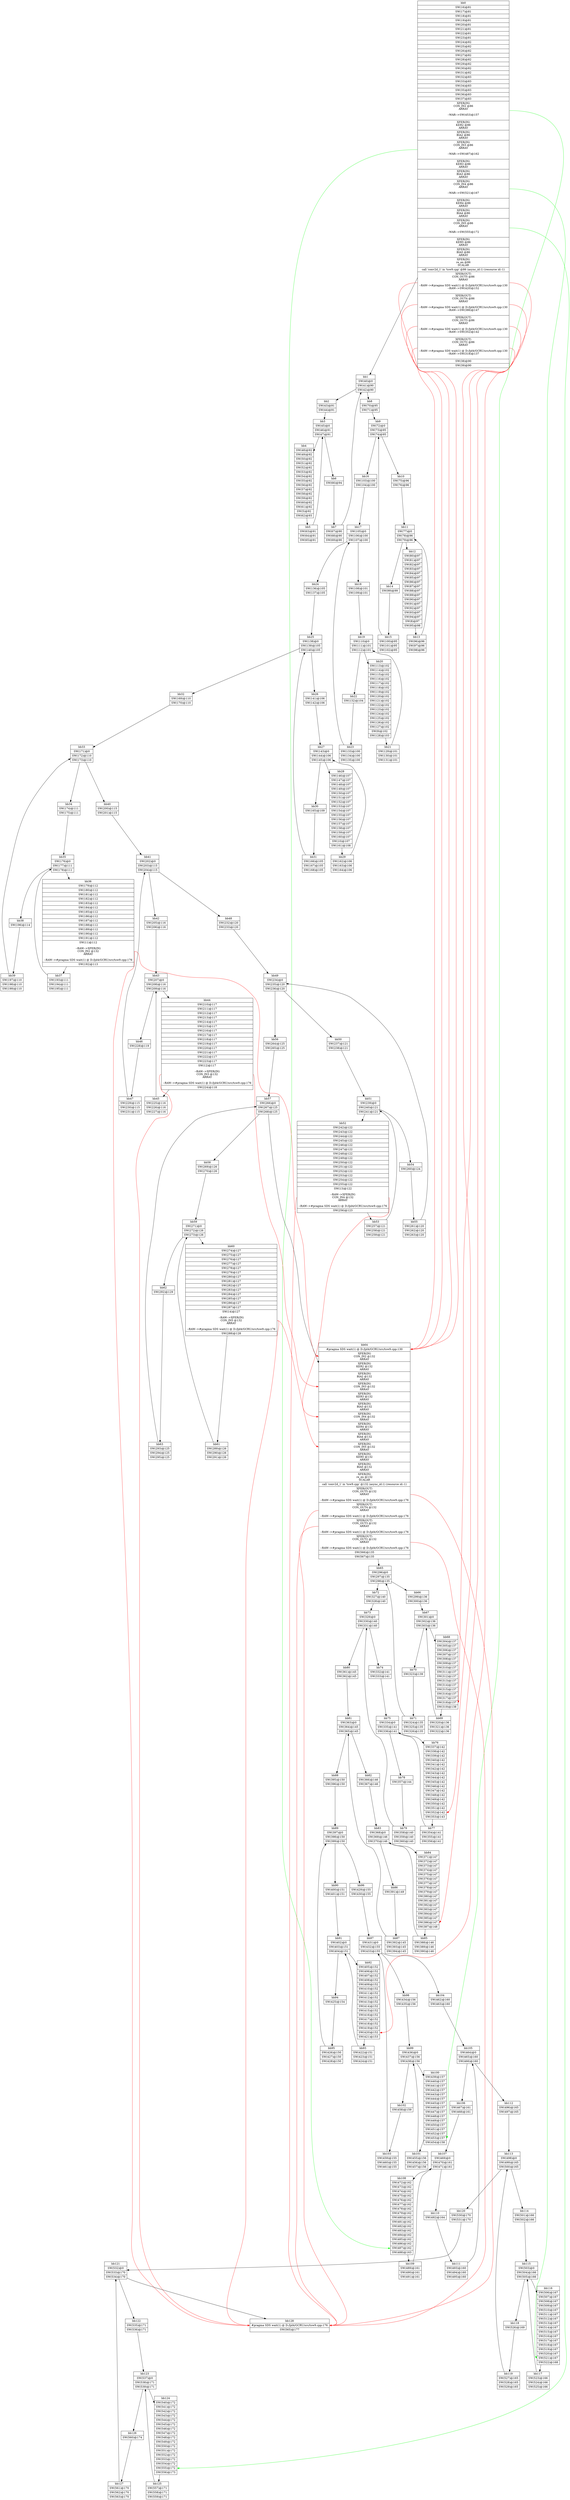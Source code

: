 digraph CDFG {
node [shape=record];
bb0 [shape=record, label = "{bb0|<x00000000017B36B0>SW(16)@81\n|<x00000000017B3750>SW(17)@81\n|<x00000000017B37F0>SW(18)@81\n|<x00000000017B3890>SW(19)@81\n|<x00000000017B3930>SW(20)@81\n|<x00000000017B39D0>SW(21)@81\n|<x00000000017B3A70>SW(22)@81\n|<x00000000017B3B10>SW(23)@81\n|<x00000000017B3BB0>SW(24)@82\n|<x00000000017B3C50>SW(25)@82\n|<x00000000017B3CF0>SW(26)@82\n|<x00000000017B3D90>SW(27)@82\n|<x00000000017B3E30>SW(28)@82\n|<x00000000017B3ED0>SW(29)@82\n|<x00000000017B3F70>SW(30)@82\n|<x00000000017B4010>SW(31)@82\n|<x00000000017B40B0>SW(32)@83\n|<x00000000017B4150>SW(33)@83\n|<x00000000017B41F0>SW(34)@83\n|<x00000000017B4290>SW(35)@83\n|<x00000000017B4330>SW(36)@83\n|<x00000000017B43D0>SW(37)@83\n|<x0000000002F7D7A0>XFER(IN)\nCON_IN2 @86\nARRAY\n\n--WAR--\>SW(453)@157\n\n|<x0000000002F7D840>XFER(IN)\nKER2 @86\nARRAY\n|<x0000000002F7D980>XFER(IN)\nBIA2 @86\nARRAY\n|<x0000000002F7DA20>XFER(IN)\nCON_IN3 @86\nARRAY\n\n--WAR--\>SW(487)@162\n\n|<x0000000002F7DAC0>XFER(IN)\nKER3 @86\nARRAY\n|<x0000000002F7DC00>XFER(IN)\nBIA3 @86\nARRAY\n|<x0000000002F7DCA0>XFER(IN)\nCON_IN4 @86\nARRAY\n\n--WAR--\>SW(521)@167\n\n|<x0000000002F7DD40>XFER(IN)\nKER4 @86\nARRAY\n|<x0000000002F7DE80>XFER(IN)\nBIA4 @86\nARRAY\n|<x0000000002F7DF20>XFER(IN)\nCON_IN5 @86\nARRAY\n\n--WAR--\>SW(555)@172\n\n|<x0000000002EE3F70>XFER(IN)\nKER5 @86\nARRAY\n|<x0000000002EE40B0>XFER(IN)\nBIA5 @86\nARRAY\n|<x0000000002EE4150>XFER(IN)\nre_en @86\nSCALAR\n|<x000000000173EE10>call 'conv2d_1' in 'tsw9.cpp' @86 (async_id:1) (resource id:-1)\n|<x0000000002EE4010>XFER(OUT)\nCON_OUT5 @86\nARRAY\n\n--RAW--\>#pragma SDS wait(1) @ D:/ljd4/GCRU/src/tsw9.cpp:130\n--RAW--\>SW(420)@152\n\n|<x0000000002F7DDE0>XFER(OUT)\nCON_OUT4 @86\nARRAY\n\n--RAW--\>#pragma SDS wait(1) @ D:/ljd4/GCRU/src/tsw9.cpp:130\n--RAW--\>SW(386)@147\n\n|<x0000000002F7DB60>XFER(OUT)\nCON_OUT3 @86\nARRAY\n\n--RAW--\>#pragma SDS wait(1) @ D:/ljd4/GCRU/src/tsw9.cpp:130\n--RAW--\>SW(352)@142\n\n|<x0000000002F7D8E0>XFER(OUT)\nCON_OUT2 @86\nARRAY\n\n--RAW--\>#pragma SDS wait(1) @ D:/ljd4/GCRU/src/tsw9.cpp:130\n--RAW--\>SW(318)@137\n\n|<x00000000017B4470>SW(38)@90\n|<x00000000017B4510>SW(39)@90\n}"];
bb1 [shape=record, label = "{bb1|<x00000000017B45B0>SW(40)@0\n|<x00000000017B4650>SW(41)@90\n|<x00000000017B46F0>SW(42)@90\n}"];
bb2 [shape=record, label = "{bb2|<x00000000017B4790>SW(43)@91\n|<x00000000017B4830>SW(44)@91\n}"];
bb3 [shape=record, label = "{bb3|<x00000000017B48D0>SW(45)@0\n|<x00000000017B4970>SW(46)@91\n|<x00000000017B4A10>SW(47)@91\n}"];
bb4 [shape=record, label = "{bb4|<x00000000017B4AB0>SW(48)@92\n|<x00000000017B4B50>SW(49)@92\n|<x00000000017B4BF0>SW(50)@92\n|<x00000000017B4C90>SW(51)@92\n|<x00000000017B4D30>SW(52)@92\n|<x00000000017B4DD0>SW(53)@92\n|<x00000000017B4E70>SW(54)@92\n|<x00000000017B4F10>SW(55)@92\n|<x00000000017B4FB0>SW(56)@92\n|<x00000000017B5050>SW(57)@92\n|<x00000000017B50F0>SW(58)@92\n|<x00000000017B5190>SW(59)@92\n|<x00000000017B5230>SW(60)@92\n|<x00000000017B52D0>SW(61)@92\n|<x00000000017B2F30>SW(5)@92\n|<x00000000017B5690>SW(62)@93\n}"];
bb5 [shape=record, label = "{bb5|<x00000000017B5410>SW(63)@91\n|<x00000000017B54B0>SW(64)@91\n|<x00000000017B5550>SW(65)@91\n}"];
bb6 [shape=record, label = "{bb6|<x00000000017B2FD0>SW(66)@94\n}"];
bb7 [shape=record, label = "{bb7|<x00000000017B5730>SW(67)@90\n|<x00000000017B57D0>SW(68)@90\n|<x00000000017B5870>SW(69)@90\n}"];
bb8 [shape=record, label = "{bb8|<x00000000017B5910>SW(70)@95\n|<x00000000017B59B0>SW(71)@95\n}"];
bb9 [shape=record, label = "{bb9|<x00000000017B5A50>SW(72)@0\n|<x00000000017B5AF0>SW(73)@95\n|<x00000000017B5B90>SW(74)@95\n}"];
bb10 [shape=record, label = "{bb10|<x00000000017B5C30>SW(75)@96\n|<x00000000017B5CD0>SW(76)@96\n}"];
bb11 [shape=record, label = "{bb11|<x00000000017B5D70>SW(77)@0\n|<x00000000017B55F0>SW(78)@96\n|<x00000000017B5370>SW(79)@96\n}"];
bb12 [shape=record, label = "{bb12|<x0000000002D66040>SW(80)@97\n|<x0000000002D660E0>SW(81)@97\n|<x0000000002D66180>SW(82)@97\n|<x0000000002D66220>SW(83)@97\n|<x0000000002D662C0>SW(84)@97\n|<x0000000002D66360>SW(85)@97\n|<x0000000002D66400>SW(86)@97\n|<x0000000002D664A0>SW(87)@97\n|<x0000000002D66540>SW(88)@97\n|<x0000000002D665E0>SW(89)@97\n|<x0000000002D66680>SW(90)@97\n|<x0000000002D66720>SW(91)@97\n|<x0000000002D667C0>SW(92)@97\n|<x0000000002D66860>SW(93)@97\n|<x0000000002D66900>SW(94)@97\n|<x00000000017B31B0>SW(8)@97\n|<x0000000002D669A0>SW(95)@98\n}"];
bb13 [shape=record, label = "{bb13|<x0000000002D66A40>SW(96)@96\n|<x0000000002D66AE0>SW(97)@96\n|<x0000000002D66B80>SW(98)@96\n}"];
bb14 [shape=record, label = "{bb14|<x0000000002D66C20>SW(99)@99\n}"];
bb15 [shape=record, label = "{bb15|<x0000000002D66CC0>SW(100)@95\n|<x0000000002D66D60>SW(101)@95\n|<x0000000002D66E00>SW(102)@95\n}"];
bb16 [shape=record, label = "{bb16|<x0000000002D66EA0>SW(103)@100\n|<x0000000002D66F40>SW(104)@100\n}"];
bb17 [shape=record, label = "{bb17|<x0000000002D66FE0>SW(105)@0\n|<x0000000002D67080>SW(106)@100\n|<x0000000002D67120>SW(107)@100\n}"];
bb18 [shape=record, label = "{bb18|<x0000000002D671C0>SW(108)@101\n|<x0000000002D67260>SW(109)@101\n}"];
bb19 [shape=record, label = "{bb19|<x0000000002D67300>SW(110)@0\n|<x0000000002D673A0>SW(111)@101\n|<x0000000002D67440>SW(112)@101\n}"];
bb20 [shape=record, label = "{bb20|<x0000000002D674E0>SW(113)@102\n|<x0000000002D67580>SW(114)@102\n|<x0000000002D67620>SW(115)@102\n|<x0000000002D676C0>SW(116)@102\n|<x0000000002D67760>SW(117)@102\n|<x0000000002D67800>SW(118)@102\n|<x0000000002D678A0>SW(119)@102\n|<x0000000002D67940>SW(120)@102\n|<x0000000002D679E0>SW(121)@102\n|<x0000000002D67A80>SW(122)@102\n|<x0000000002D67B20>SW(123)@102\n|<x0000000002D67BC0>SW(124)@102\n|<x0000000002D67C60>SW(125)@102\n|<x0000000002D67D00>SW(126)@102\n|<x0000000002D67DA0>SW(127)@102\n|<x00000000017B3250>SW(9)@102\n|<x0000000002D67E40>SW(128)@103\n}"];
bb21 [shape=record, label = "{bb21|<x0000000002D67EE0>SW(129)@101\n|<x0000000002D67F80>SW(130)@101\n|<x0000000002D68020>SW(131)@101\n}"];
bb22 [shape=record, label = "{bb22|<x0000000002D680C0>SW(132)@104\n}"];
bb23 [shape=record, label = "{bb23|<x0000000002D68160>SW(133)@100\n|<x0000000002D68200>SW(134)@100\n|<x0000000002D682A0>SW(135)@100\n}"];
bb24 [shape=record, label = "{bb24|<x0000000002D68340>SW(136)@105\n|<x0000000002D683E0>SW(137)@105\n}"];
bb25 [shape=record, label = "{bb25|<x0000000002D68480>SW(138)@0\n|<x0000000002D68520>SW(139)@105\n|<x0000000002D685C0>SW(140)@105\n}"];
bb26 [shape=record, label = "{bb26|<x0000000002D68660>SW(141)@106\n|<x0000000002D68700>SW(142)@106\n}"];
bb27 [shape=record, label = "{bb27|<x0000000002D687A0>SW(143)@0\n|<x0000000002D68840>SW(144)@106\n|<x0000000002D688E0>SW(145)@106\n}"];
bb28 [shape=record, label = "{bb28|<x0000000002D68980>SW(146)@107\n|<x0000000002D68A20>SW(147)@107\n|<x0000000002D68AC0>SW(148)@107\n|<x0000000002D68B60>SW(149)@107\n|<x0000000002D68C00>SW(150)@107\n|<x0000000002D68CA0>SW(151)@107\n|<x0000000002D68D40>SW(152)@107\n|<x0000000002D68DE0>SW(153)@107\n|<x0000000002D68E80>SW(154)@107\n|<x0000000002D68F20>SW(155)@107\n|<x0000000002D68FC0>SW(156)@107\n|<x0000000002D69060>SW(157)@107\n|<x0000000002D69100>SW(158)@107\n|<x0000000002D691A0>SW(159)@107\n|<x0000000002D69240>SW(160)@107\n|<x00000000017B32F0>SW(10)@107\n|<x0000000002D692E0>SW(161)@108\n}"];
bb29 [shape=record, label = "{bb29|<x0000000002D69380>SW(162)@106\n|<x0000000002D69420>SW(163)@106\n|<x0000000002D694C0>SW(164)@106\n}"];
bb30 [shape=record, label = "{bb30|<x0000000002D69560>SW(165)@109\n}"];
bb31 [shape=record, label = "{bb31|<x0000000002D69600>SW(166)@105\n|<x0000000002D696A0>SW(167)@105\n|<x0000000002D69740>SW(168)@105\n}"];
bb32 [shape=record, label = "{bb32|<x0000000002D697E0>SW(169)@110\n|<x0000000002D69880>SW(170)@110\n}"];
bb33 [shape=record, label = "{bb33|<x0000000002D69920>SW(171)@0\n|<x0000000002D699C0>SW(172)@110\n|<x0000000002D69A60>SW(173)@110\n}"];
bb34 [shape=record, label = "{bb34|<x0000000002D69B00>SW(174)@111\n|<x0000000002D69BA0>SW(175)@111\n}"];
bb35 [shape=record, label = "{bb35|<x0000000002D69C40>SW(176)@0\n|<x0000000002D69CE0>SW(177)@111\n|<x0000000002D69D80>SW(178)@111\n}"];
bb36 [shape=record, label = "{bb36|<x0000000002D69E20>SW(179)@112\n|<x0000000002D69EC0>SW(180)@112\n|<x0000000002D69F60>SW(181)@112\n|<x0000000002CA3040>SW(182)@112\n|<x0000000002CA30E0>SW(183)@112\n|<x0000000002CA3180>SW(184)@112\n|<x0000000002CA3220>SW(185)@112\n|<x0000000002CA32C0>SW(186)@112\n|<x0000000002CA3360>SW(187)@112\n|<x0000000002CA3400>SW(188)@112\n|<x0000000002CA34A0>SW(189)@112\n|<x0000000002CA3540>SW(190)@112\n|<x0000000002CA35E0>SW(191)@112\n|<x00000000017B3390>SW(11)@112\n\n--RAW--\>XFER(IN)\nCON_IN2 @132\nARRAY\n\n--RAW--\>#pragma SDS wait(1) @ D:/ljd4/GCRU/src/tsw9.cpp:176\n|<x0000000002CA3680>SW(192)@113\n}"];
bb37 [shape=record, label = "{bb37|<x0000000002CA3720>SW(193)@111\n|<x0000000002CA37C0>SW(194)@111\n|<x0000000002CA3860>SW(195)@111\n}"];
bb38 [shape=record, label = "{bb38|<x0000000002CA3900>SW(196)@114\n}"];
bb39 [shape=record, label = "{bb39|<x0000000002CA39A0>SW(197)@110\n|<x0000000002CA3A40>SW(198)@110\n|<x0000000002CA3AE0>SW(199)@110\n}"];
bb40 [shape=record, label = "{bb40|<x0000000002CA3B80>SW(200)@115\n|<x0000000002CA3C20>SW(201)@115\n}"];
bb41 [shape=record, label = "{bb41|<x0000000002CA3CC0>SW(202)@0\n|<x0000000002CA3D60>SW(203)@115\n|<x0000000002CA3E00>SW(204)@115\n}"];
bb42 [shape=record, label = "{bb42|<x0000000002CA3EA0>SW(205)@116\n|<x0000000002CA3F40>SW(206)@116\n}"];
bb43 [shape=record, label = "{bb43|<x0000000002CA3FE0>SW(207)@0\n|<x0000000002CA4080>SW(208)@116\n|<x0000000002CA4120>SW(209)@116\n}"];
bb44 [shape=record, label = "{bb44|<x0000000002CA41C0>SW(210)@117\n|<x0000000002CA4260>SW(211)@117\n|<x0000000002CA4300>SW(212)@117\n|<x0000000002CA43A0>SW(213)@117\n|<x0000000002CA4440>SW(214)@117\n|<x0000000002CA44E0>SW(215)@117\n|<x0000000002CA4580>SW(216)@117\n|<x0000000002CA4620>SW(217)@117\n|<x0000000002CA46C0>SW(218)@117\n|<x0000000002CA4760>SW(219)@117\n|<x0000000002CA4800>SW(220)@117\n|<x0000000002CA48A0>SW(221)@117\n|<x0000000002CA4940>SW(222)@117\n|<x0000000002CA49E0>SW(223)@117\n|<x00000000017B3430>SW(12)@117\n\n--RAW--\>XFER(IN)\nCON_IN3 @132\nARRAY\n\n--RAW--\>#pragma SDS wait(1) @ D:/ljd4/GCRU/src/tsw9.cpp:176\n|<x0000000002CA4A80>SW(224)@118\n}"];
bb45 [shape=record, label = "{bb45|<x0000000002CA4B20>SW(225)@116\n|<x0000000002CA4BC0>SW(226)@116\n|<x0000000002CA4C60>SW(227)@116\n}"];
bb46 [shape=record, label = "{bb46|<x0000000002CA4D00>SW(228)@119\n}"];
bb47 [shape=record, label = "{bb47|<x0000000002CA4DA0>SW(229)@115\n|<x0000000002CA4E40>SW(230)@115\n|<x0000000002CA4EE0>SW(231)@115\n}"];
bb48 [shape=record, label = "{bb48|<x0000000002CA4F80>SW(232)@120\n|<x0000000002CA5020>SW(233)@120\n}"];
bb49 [shape=record, label = "{bb49|<x0000000002CA50C0>SW(234)@0\n|<x0000000002CA5160>SW(235)@120\n|<x0000000002CA5200>SW(236)@120\n}"];
bb50 [shape=record, label = "{bb50|<x0000000002CA52A0>SW(237)@121\n|<x0000000002CA5340>SW(238)@121\n}"];
bb51 [shape=record, label = "{bb51|<x0000000002CA53E0>SW(239)@0\n|<x0000000002CA5480>SW(240)@121\n|<x0000000002CA5520>SW(241)@121\n}"];
bb52 [shape=record, label = "{bb52|<x0000000002CA55C0>SW(242)@122\n|<x0000000002CA5660>SW(243)@122\n|<x0000000002CA5700>SW(244)@122\n|<x0000000002CA57A0>SW(245)@122\n|<x0000000002CA5840>SW(246)@122\n|<x0000000002CA58E0>SW(247)@122\n|<x0000000002CA5980>SW(248)@122\n|<x0000000002CA5A20>SW(249)@122\n|<x0000000002CA5AC0>SW(250)@122\n|<x0000000002CA5B60>SW(251)@122\n|<x0000000002CA5C00>SW(252)@122\n|<x0000000002CA5CA0>SW(253)@122\n|<x0000000002CA5D40>SW(254)@122\n|<x0000000002CA5DE0>SW(255)@122\n|<x00000000017B34D0>SW(13)@122\n\n--RAW--\>XFER(IN)\nCON_IN4 @132\nARRAY\n\n--RAW--\>#pragma SDS wait(1) @ D:/ljd4/GCRU/src/tsw9.cpp:176\n|<x0000000002CA5E80>SW(256)@123\n}"];
bb53 [shape=record, label = "{bb53|<x0000000002CA5F20>SW(257)@121\n|<x0000000002CA5FC0>SW(258)@121\n|<x0000000002CA6060>SW(259)@121\n}"];
bb54 [shape=record, label = "{bb54|<x0000000002CA6100>SW(260)@124\n}"];
bb55 [shape=record, label = "{bb55|<x0000000002CA61A0>SW(261)@120\n|<x0000000002CA6240>SW(262)@120\n|<x0000000002CA62E0>SW(263)@120\n}"];
bb56 [shape=record, label = "{bb56|<x0000000002CA6380>SW(264)@125\n|<x0000000002CA6420>SW(265)@125\n}"];
bb57 [shape=record, label = "{bb57|<x0000000002CA64C0>SW(266)@0\n|<x0000000002CA6560>SW(267)@125\n|<x0000000002CA6600>SW(268)@125\n}"];
bb58 [shape=record, label = "{bb58|<x0000000002CA66A0>SW(269)@126\n|<x0000000002CA6740>SW(270)@126\n}"];
bb59 [shape=record, label = "{bb59|<x0000000002CA67E0>SW(271)@0\n|<x0000000002CA6880>SW(272)@126\n|<x0000000002CA6920>SW(273)@126\n}"];
bb60 [shape=record, label = "{bb60|<x0000000002CA69C0>SW(274)@127\n|<x0000000002CA6A60>SW(275)@127\n|<x0000000002CA6B00>SW(276)@127\n|<x0000000002CA6BA0>SW(277)@127\n|<x0000000002CA6C40>SW(278)@127\n|<x0000000002CA6CE0>SW(279)@127\n|<x0000000002CA6D80>SW(280)@127\n|<x0000000002CA6E20>SW(281)@127\n|<x0000000002CA6EC0>SW(282)@127\n|<x0000000002CA6F60>SW(283)@127\n|<x0000000002CA7040>SW(284)@127\n|<x0000000002CA70E0>SW(285)@127\n|<x0000000002CA7180>SW(286)@127\n|<x0000000002CA7220>SW(287)@127\n|<x00000000017B3570>SW(14)@127\n\n--RAW--\>XFER(IN)\nCON_IN5 @132\nARRAY\n\n--RAW--\>#pragma SDS wait(1) @ D:/ljd4/GCRU/src/tsw9.cpp:176\n|<x0000000002CA72C0>SW(288)@128\n}"];
bb61 [shape=record, label = "{bb61|<x0000000002CA7360>SW(289)@126\n|<x0000000002CA7400>SW(290)@126\n|<x0000000002CA74A0>SW(291)@126\n}"];
bb62 [shape=record, label = "{bb62|<x0000000002CA7540>SW(292)@129\n}"];
bb63 [shape=record, label = "{bb63|<x0000000002CA75E0>SW(293)@125\n|<x0000000002CA7680>SW(294)@125\n|<x0000000002CA7720>SW(295)@125\n}"];
bb64 [shape=record, label = "{bb64|<x00000000017B3610>#pragma SDS wait(1) @ D:/ljd4/GCRU/src/tsw9.cpp:130|<x0000000002EE41F0>XFER(IN)\nCON_IN2 @132\nARRAY\n|<x0000000002EE4290>XFER(IN)\nKER2 @132\nARRAY\n|<x0000000002EE43D0>XFER(IN)\nBIA2 @132\nARRAY\n|<x0000000002EE4470>XFER(IN)\nCON_IN3 @132\nARRAY\n|<x0000000002EE4510>XFER(IN)\nKER3 @132\nARRAY\n|<x0000000002EE4650>XFER(IN)\nBIA3 @132\nARRAY\n|<x0000000002EE46F0>XFER(IN)\nCON_IN4 @132\nARRAY\n|<x0000000002EE4790>XFER(IN)\nKER4 @132\nARRAY\n|<x0000000002EE48D0>XFER(IN)\nBIA4 @132\nARRAY\n|<x0000000002EE4970>XFER(IN)\nCON_IN5 @132\nARRAY\n|<x0000000002EE4A10>XFER(IN)\nKER5 @132\nARRAY\n|<x0000000002EE4B50>XFER(IN)\nBIA5 @132\nARRAY\n|<x0000000002EE4BF0>XFER(IN)\nre_en @132\nSCALAR\n|<x000000000173ED30>call 'conv2d_1' in 'tsw9.cpp' @132 (async_id:1) (resource id:-1)\n|<x0000000002EE4AB0>XFER(OUT)\nCON_OUT5 @132\nARRAY\n\n--RAW--\>#pragma SDS wait(1) @ D:/ljd4/GCRU/src/tsw9.cpp:176\n|<x0000000002EE4830>XFER(OUT)\nCON_OUT4 @132\nARRAY\n\n--RAW--\>#pragma SDS wait(1) @ D:/ljd4/GCRU/src/tsw9.cpp:176\n|<x0000000002EE45B0>XFER(OUT)\nCON_OUT3 @132\nARRAY\n\n--RAW--\>#pragma SDS wait(1) @ D:/ljd4/GCRU/src/tsw9.cpp:176\n|<x0000000002EE4330>XFER(OUT)\nCON_OUT2 @132\nARRAY\n\n--RAW--\>#pragma SDS wait(1) @ D:/ljd4/GCRU/src/tsw9.cpp:176\n|<x0000000002CB2100>SW(566)@135\n|<x0000000002CB21A0>SW(567)@135\n}"];
bb65 [shape=record, label = "{bb65|<x0000000002CA77C0>SW(296)@0\n|<x0000000002CA7860>SW(297)@135\n|<x0000000002CA7900>SW(298)@135\n}"];
bb66 [shape=record, label = "{bb66|<x0000000002CA79A0>SW(299)@136\n|<x0000000002CA7A40>SW(300)@136\n}"];
bb67 [shape=record, label = "{bb67|<x0000000002CA7AE0>SW(301)@0\n|<x0000000002CA7B80>SW(302)@136\n|<x0000000002CA7C20>SW(303)@136\n}"];
bb68 [shape=record, label = "{bb68|<x0000000002CA7CC0>SW(304)@137\n|<x0000000002CA7D60>SW(305)@137\n|<x0000000002CA7E00>SW(306)@137\n|<x0000000002CA7EA0>SW(307)@137\n|<x0000000002CA7F40>SW(308)@137\n|<x0000000002CA7FE0>SW(309)@137\n|<x0000000002CA8080>SW(310)@137\n|<x0000000002CA8120>SW(311)@137\n|<x0000000002CA81C0>SW(312)@137\n|<x0000000002CA8260>SW(313)@137\n|<x0000000002CA8300>SW(314)@137\n|<x0000000002CA83A0>SW(315)@137\n|<x0000000002CA8440>SW(316)@137\n|<x0000000002CA84E0>SW(317)@137\n|<x0000000002CA8580>SW(318)@137\n|<x0000000002CA8620>SW(319)@138\n}"];
bb69 [shape=record, label = "{bb69|<x0000000002CA86C0>SW(320)@136\n|<x0000000002CA8760>SW(321)@136\n|<x0000000002CA8800>SW(322)@136\n}"];
bb70 [shape=record, label = "{bb70|<x0000000002CA88A0>SW(323)@139\n}"];
bb71 [shape=record, label = "{bb71|<x0000000002CA8940>SW(324)@135\n|<x0000000002CA89E0>SW(325)@135\n|<x0000000002CA8A80>SW(326)@135\n}"];
bb72 [shape=record, label = "{bb72|<x0000000002CA8B20>SW(327)@140\n|<x0000000002CA8BC0>SW(328)@140\n}"];
bb73 [shape=record, label = "{bb73|<x0000000002CA8C60>SW(329)@0\n|<x0000000002CA8D00>SW(330)@140\n|<x0000000002CA8DA0>SW(331)@140\n}"];
bb74 [shape=record, label = "{bb74|<x0000000002CA8E40>SW(332)@141\n|<x0000000002CA8EE0>SW(333)@141\n}"];
bb75 [shape=record, label = "{bb75|<x0000000002CA8F80>SW(334)@0\n|<x0000000002CA9020>SW(335)@141\n|<x0000000002CA90C0>SW(336)@141\n}"];
bb76 [shape=record, label = "{bb76|<x0000000002CA9160>SW(337)@142\n|<x0000000002CA9200>SW(338)@142\n|<x0000000002CA92A0>SW(339)@142\n|<x0000000002CA9340>SW(340)@142\n|<x0000000002CA93E0>SW(341)@142\n|<x0000000002CA9480>SW(342)@142\n|<x0000000002CA9520>SW(343)@142\n|<x0000000002CA95C0>SW(344)@142\n|<x0000000002CA9660>SW(345)@142\n|<x0000000002CA9700>SW(346)@142\n|<x0000000002CA97A0>SW(347)@142\n|<x0000000002CA9840>SW(348)@142\n|<x0000000002CA98E0>SW(349)@142\n|<x0000000002CA9980>SW(350)@142\n|<x0000000002CA9A20>SW(351)@142\n|<x0000000002CA9AC0>SW(352)@142\n|<x0000000002CA9B60>SW(353)@143\n}"];
bb77 [shape=record, label = "{bb77|<x0000000002CA9C00>SW(354)@141\n|<x0000000002CA9CA0>SW(355)@141\n|<x0000000002CA9D40>SW(356)@141\n}"];
bb78 [shape=record, label = "{bb78|<x0000000002CA9DE0>SW(357)@144\n}"];
bb79 [shape=record, label = "{bb79|<x0000000002CA9E80>SW(358)@140\n|<x0000000002CA9F20>SW(359)@140\n|<x0000000002CA9FC0>SW(360)@140\n}"];
bb80 [shape=record, label = "{bb80|<x0000000002CAA060>SW(361)@145\n|<x0000000002CAA100>SW(362)@145\n}"];
bb81 [shape=record, label = "{bb81|<x0000000002CAA1A0>SW(363)@0\n|<x0000000002CAA240>SW(364)@145\n|<x0000000002CAA2E0>SW(365)@145\n}"];
bb82 [shape=record, label = "{bb82|<x0000000002CAA380>SW(366)@146\n|<x0000000002CAA420>SW(367)@146\n}"];
bb83 [shape=record, label = "{bb83|<x0000000002CAA4C0>SW(368)@0\n|<x0000000002CAA560>SW(369)@146\n|<x0000000002CAA600>SW(370)@146\n}"];
bb84 [shape=record, label = "{bb84|<x0000000002CAA6A0>SW(371)@147\n|<x0000000002CAA740>SW(372)@147\n|<x0000000002CAA7E0>SW(373)@147\n|<x0000000002CAA880>SW(374)@147\n|<x0000000002CAA920>SW(375)@147\n|<x0000000002CAA9C0>SW(376)@147\n|<x0000000002CAAA60>SW(377)@147\n|<x0000000002CAAB00>SW(378)@147\n|<x0000000002CAABA0>SW(379)@147\n|<x0000000002CAAC40>SW(380)@147\n|<x0000000002CAACE0>SW(381)@147\n|<x0000000002CAAD80>SW(382)@147\n|<x0000000002CAAE20>SW(383)@147\n|<x0000000002CAAEC0>SW(384)@147\n|<x0000000002CAAF60>SW(385)@147\n|<x0000000002CAB040>SW(386)@147\n|<x0000000002CAB0E0>SW(387)@148\n}"];
bb85 [shape=record, label = "{bb85|<x0000000002CAB180>SW(388)@146\n|<x0000000002CAB220>SW(389)@146\n|<x0000000002CAB2C0>SW(390)@146\n}"];
bb86 [shape=record, label = "{bb86|<x0000000002CAB360>SW(391)@149\n}"];
bb87 [shape=record, label = "{bb87|<x0000000002CAB400>SW(392)@145\n|<x0000000002CAB4A0>SW(393)@145\n|<x0000000002CAB540>SW(394)@145\n}"];
bb88 [shape=record, label = "{bb88|<x0000000002CAB5E0>SW(395)@150\n|<x0000000002CAB680>SW(396)@150\n}"];
bb89 [shape=record, label = "{bb89|<x0000000002CAB720>SW(397)@0\n|<x0000000002CAB7C0>SW(398)@150\n|<x0000000002CAB860>SW(399)@150\n}"];
bb90 [shape=record, label = "{bb90|<x0000000002CAB900>SW(400)@151\n|<x0000000002CAB9A0>SW(401)@151\n}"];
bb91 [shape=record, label = "{bb91|<x0000000002CABA40>SW(402)@0\n|<x0000000002CABAE0>SW(403)@151\n|<x0000000002CABB80>SW(404)@151\n}"];
bb92 [shape=record, label = "{bb92|<x0000000002CABC20>SW(405)@152\n|<x0000000002CABCC0>SW(406)@152\n|<x0000000002CABD60>SW(407)@152\n|<x0000000002CABE00>SW(408)@152\n|<x0000000002CABEA0>SW(409)@152\n|<x0000000002CABF40>SW(410)@152\n|<x0000000002CABFE0>SW(411)@152\n|<x0000000002CAC080>SW(412)@152\n|<x0000000002CAC120>SW(413)@152\n|<x0000000002CAC1C0>SW(414)@152\n|<x0000000002CAC260>SW(415)@152\n|<x0000000002CAC300>SW(416)@152\n|<x0000000002CAC3A0>SW(417)@152\n|<x0000000002CAC440>SW(418)@152\n|<x0000000002CAC4E0>SW(419)@152\n|<x0000000002CAC580>SW(420)@152\n|<x0000000002CAC620>SW(421)@153\n}"];
bb93 [shape=record, label = "{bb93|<x0000000002CAC6C0>SW(422)@151\n|<x0000000002CAC760>SW(423)@151\n|<x0000000002CAC800>SW(424)@151\n}"];
bb94 [shape=record, label = "{bb94|<x0000000002CAC8A0>SW(425)@154\n}"];
bb95 [shape=record, label = "{bb95|<x0000000002CAC940>SW(426)@150\n|<x0000000002CAC9E0>SW(427)@150\n|<x0000000002CACA80>SW(428)@150\n}"];
bb96 [shape=record, label = "{bb96|<x0000000002CACB20>SW(429)@155\n|<x0000000002CACBC0>SW(430)@155\n}"];
bb97 [shape=record, label = "{bb97|<x0000000002CACC60>SW(431)@0\n|<x0000000002CACD00>SW(432)@155\n|<x0000000002CACDA0>SW(433)@155\n}"];
bb98 [shape=record, label = "{bb98|<x0000000002CACE40>SW(434)@156\n|<x0000000002CACEE0>SW(435)@156\n}"];
bb99 [shape=record, label = "{bb99|<x0000000002CACF80>SW(436)@0\n|<x0000000002CAD020>SW(437)@156\n|<x0000000002CAD0C0>SW(438)@156\n}"];
bb100 [shape=record, label = "{bb100|<x0000000002CAD160>SW(439)@157\n|<x0000000002CAD200>SW(440)@157\n|<x0000000002CAD2A0>SW(441)@157\n|<x0000000002CAD340>SW(442)@157\n|<x0000000002CAD3E0>SW(443)@157\n|<x0000000002CAD480>SW(444)@157\n|<x0000000002CAD520>SW(445)@157\n|<x0000000002CAD5C0>SW(446)@157\n|<x0000000002CAD660>SW(447)@157\n|<x0000000002CAD700>SW(448)@157\n|<x0000000002CAD7A0>SW(449)@157\n|<x0000000002CAD840>SW(450)@157\n|<x0000000002CAD8E0>SW(451)@157\n|<x0000000002CAD980>SW(452)@157\n|<x0000000002CADA20>SW(453)@157\n|<x0000000002CADAC0>SW(454)@158\n}"];
bb101 [shape=record, label = "{bb101|<x0000000002CADB60>SW(455)@156\n|<x0000000002CADC00>SW(456)@156\n|<x0000000002CADCA0>SW(457)@156\n}"];
bb102 [shape=record, label = "{bb102|<x0000000002CADD40>SW(458)@159\n}"];
bb103 [shape=record, label = "{bb103|<x0000000002CADDE0>SW(459)@155\n|<x0000000002CADE80>SW(460)@155\n|<x0000000002CADF20>SW(461)@155\n}"];
bb104 [shape=record, label = "{bb104|<x0000000002CADFC0>SW(462)@160\n|<x0000000002CAE060>SW(463)@160\n}"];
bb105 [shape=record, label = "{bb105|<x0000000002CAE100>SW(464)@0\n|<x0000000002CAE1A0>SW(465)@160\n|<x0000000002CAE240>SW(466)@160\n}"];
bb106 [shape=record, label = "{bb106|<x0000000002CAE2E0>SW(467)@161\n|<x0000000002CAE380>SW(468)@161\n}"];
bb107 [shape=record, label = "{bb107|<x0000000002CAE420>SW(469)@0\n|<x0000000002CAE4C0>SW(470)@161\n|<x0000000002CAE560>SW(471)@161\n}"];
bb108 [shape=record, label = "{bb108|<x0000000002CAE600>SW(472)@162\n|<x0000000002CAE6A0>SW(473)@162\n|<x0000000002CAE740>SW(474)@162\n|<x0000000002CAE7E0>SW(475)@162\n|<x0000000002CAE880>SW(476)@162\n|<x0000000002CAE920>SW(477)@162\n|<x0000000002CAE9C0>SW(478)@162\n|<x0000000002CAEA60>SW(479)@162\n|<x0000000002CAEB00>SW(480)@162\n|<x0000000002CAEBA0>SW(481)@162\n|<x0000000002CAEC40>SW(482)@162\n|<x0000000002CAECE0>SW(483)@162\n|<x0000000002CAED80>SW(484)@162\n|<x0000000002CAEE20>SW(485)@162\n|<x0000000002CAEEC0>SW(486)@162\n|<x0000000002CAEF60>SW(487)@162\n|<x0000000002CAF040>SW(488)@163\n}"];
bb109 [shape=record, label = "{bb109|<x0000000002CAF0E0>SW(489)@161\n|<x0000000002CAF180>SW(490)@161\n|<x0000000002CAF220>SW(491)@161\n}"];
bb110 [shape=record, label = "{bb110|<x0000000002CAF2C0>SW(492)@164\n}"];
bb111 [shape=record, label = "{bb111|<x0000000002CAF360>SW(493)@160\n|<x0000000002CAF400>SW(494)@160\n|<x0000000002CAF4A0>SW(495)@160\n}"];
bb112 [shape=record, label = "{bb112|<x0000000002CAF540>SW(496)@165\n|<x0000000002CAF5E0>SW(497)@165\n}"];
bb113 [shape=record, label = "{bb113|<x0000000002CAF680>SW(498)@0\n|<x0000000002CAF720>SW(499)@165\n|<x0000000002CAF7C0>SW(500)@165\n}"];
bb114 [shape=record, label = "{bb114|<x0000000002CAF860>SW(501)@166\n|<x0000000002CAF900>SW(502)@166\n}"];
bb115 [shape=record, label = "{bb115|<x0000000002CAF9A0>SW(503)@0\n|<x0000000002CAFA40>SW(504)@166\n|<x0000000002CAFAE0>SW(505)@166\n}"];
bb116 [shape=record, label = "{bb116|<x0000000002CAFB80>SW(506)@167\n|<x0000000002CAFC20>SW(507)@167\n|<x0000000002CAFCC0>SW(508)@167\n|<x0000000002CAFD60>SW(509)@167\n|<x0000000002CAFE00>SW(510)@167\n|<x0000000002CAFEA0>SW(511)@167\n|<x0000000002CAFF40>SW(512)@167\n|<x0000000002CAFFE0>SW(513)@167\n|<x0000000002CB0080>SW(514)@167\n|<x0000000002CB0120>SW(515)@167\n|<x0000000002CB01C0>SW(516)@167\n|<x0000000002CB0260>SW(517)@167\n|<x0000000002CB0300>SW(518)@167\n|<x0000000002CB03A0>SW(519)@167\n|<x0000000002CB0440>SW(520)@167\n|<x0000000002CB04E0>SW(521)@167\n|<x0000000002CB0580>SW(522)@168\n}"];
bb117 [shape=record, label = "{bb117|<x0000000002CB0620>SW(523)@166\n|<x0000000002CB06C0>SW(524)@166\n|<x0000000002CB0760>SW(525)@166\n}"];
bb118 [shape=record, label = "{bb118|<x0000000002CB0800>SW(526)@169\n}"];
bb119 [shape=record, label = "{bb119|<x0000000002CB08A0>SW(527)@165\n|<x0000000002CB0940>SW(528)@165\n|<x0000000002CB09E0>SW(529)@165\n}"];
bb120 [shape=record, label = "{bb120|<x0000000002CB0A80>SW(530)@170\n|<x0000000002CB0B20>SW(531)@170\n}"];
bb121 [shape=record, label = "{bb121|<x0000000002CB0BC0>SW(532)@0\n|<x0000000002CB0C60>SW(533)@170\n|<x0000000002CB0D00>SW(534)@170\n}"];
bb122 [shape=record, label = "{bb122|<x0000000002CB0DA0>SW(535)@171\n|<x0000000002CB0E40>SW(536)@171\n}"];
bb123 [shape=record, label = "{bb123|<x0000000002CB0EE0>SW(537)@0\n|<x0000000002CB0F80>SW(538)@171\n|<x0000000002CB1020>SW(539)@171\n}"];
bb124 [shape=record, label = "{bb124|<x0000000002CB10C0>SW(540)@172\n|<x0000000002CB1160>SW(541)@172\n|<x0000000002CB1200>SW(542)@172\n|<x0000000002CB12A0>SW(543)@172\n|<x0000000002CB1340>SW(544)@172\n|<x0000000002CB13E0>SW(545)@172\n|<x0000000002CB1480>SW(546)@172\n|<x0000000002CB1520>SW(547)@172\n|<x0000000002CB15C0>SW(548)@172\n|<x0000000002CB1660>SW(549)@172\n|<x0000000002CB1700>SW(550)@172\n|<x0000000002CB17A0>SW(551)@172\n|<x0000000002CB1840>SW(552)@172\n|<x0000000002CB18E0>SW(553)@172\n|<x0000000002CB1980>SW(554)@172\n|<x0000000002CB1A20>SW(555)@172\n|<x0000000002CB1AC0>SW(556)@173\n}"];
bb125 [shape=record, label = "{bb125|<x0000000002CB1B60>SW(557)@171\n|<x0000000002CB1C00>SW(558)@171\n|<x0000000002CB1CA0>SW(559)@171\n}"];
bb126 [shape=record, label = "{bb126|<x0000000002CB1D40>SW(560)@174\n}"];
bb127 [shape=record, label = "{bb127|<x0000000002CB1DE0>SW(561)@170\n|<x0000000002CB1E80>SW(562)@170\n|<x0000000002CB1F20>SW(563)@170\n}"];
bb128 [shape=record, label = "{bb128|<x0000000002CB1FC0>#pragma SDS wait(1) @ D:/ljd4/GCRU/src/tsw9.cpp:176|<x0000000002CB2060>SW(565)@177\n}"];
bb0 -> bb1
bb1 -> bb2
bb1 -> bb8
bb2 -> bb3
bb3 -> bb4
bb3 -> bb6
bb4 -> bb5
bb5 -> bb3
bb6 -> bb7
bb7 -> bb1
bb8 -> bb9
bb9 -> bb10
bb9 -> bb16
bb10 -> bb11
bb11 -> bb12
bb11 -> bb14
bb12 -> bb13
bb13 -> bb11
bb14 -> bb15
bb15 -> bb9
bb16 -> bb17
bb17 -> bb18
bb17 -> bb24
bb18 -> bb19
bb19 -> bb20
bb19 -> bb22
bb20 -> bb21
bb21 -> bb19
bb22 -> bb23
bb23 -> bb17
bb24 -> bb25
bb25 -> bb26
bb25 -> bb32
bb26 -> bb27
bb27 -> bb28
bb27 -> bb30
bb28 -> bb29
bb29 -> bb27
bb30 -> bb31
bb31 -> bb25
bb32 -> bb33
bb33 -> bb34
bb33 -> bb40
bb34 -> bb35
bb35 -> bb36
bb35 -> bb38
bb36 -> bb37
bb37 -> bb35
bb38 -> bb39
bb39 -> bb33
bb40 -> bb41
bb41 -> bb42
bb41 -> bb48
bb42 -> bb43
bb43 -> bb44
bb43 -> bb46
bb44 -> bb45
bb45 -> bb43
bb46 -> bb47
bb47 -> bb41
bb48 -> bb49
bb49 -> bb50
bb49 -> bb56
bb50 -> bb51
bb51 -> bb52
bb51 -> bb54
bb52 -> bb53
bb53 -> bb51
bb54 -> bb55
bb55 -> bb49
bb56 -> bb57
bb57 -> bb58
bb57 -> bb64
bb58 -> bb59
bb59 -> bb60
bb59 -> bb62
bb60 -> bb61
bb61 -> bb59
bb62 -> bb63
bb63 -> bb57
bb64 -> bb65
bb65 -> bb66
bb65 -> bb72
bb66 -> bb67
bb67 -> bb68
bb67 -> bb70
bb68 -> bb69
bb69 -> bb67
bb70 -> bb71
bb71 -> bb65
bb72 -> bb73
bb73 -> bb74
bb73 -> bb80
bb74 -> bb75
bb75 -> bb76
bb75 -> bb78
bb76 -> bb77
bb77 -> bb75
bb78 -> bb79
bb79 -> bb73
bb80 -> bb81
bb81 -> bb82
bb81 -> bb88
bb82 -> bb83
bb83 -> bb84
bb83 -> bb86
bb84 -> bb85
bb85 -> bb83
bb86 -> bb87
bb87 -> bb81
bb88 -> bb89
bb89 -> bb90
bb89 -> bb96
bb90 -> bb91
bb91 -> bb92
bb91 -> bb94
bb92 -> bb93
bb93 -> bb91
bb94 -> bb95
bb95 -> bb89
bb96 -> bb97
bb97 -> bb98
bb97 -> bb104
bb98 -> bb99
bb99 -> bb100
bb99 -> bb102
bb100 -> bb101
bb101 -> bb99
bb102 -> bb103
bb103 -> bb97
bb104 -> bb105
bb105 -> bb106
bb105 -> bb112
bb106 -> bb107
bb107 -> bb108
bb107 -> bb110
bb108 -> bb109
bb109 -> bb107
bb110 -> bb111
bb111 -> bb105
bb112 -> bb113
bb113 -> bb114
bb113 -> bb120
bb114 -> bb115
bb115 -> bb116
bb115 -> bb118
bb116 -> bb117
bb117 -> bb115
bb118 -> bb119
bb119 -> bb113
bb120 -> bb121
bb121 -> bb122
bb121 -> bb128
bb122 -> bb123
bb123 -> bb124
bb123 -> bb126
bb124 -> bb125
bb125 -> bb123
bb126 -> bb127
bb127 -> bb121
bb0:x0000000002F7D7A0 -> bb100:x0000000002CADA20[color=green]
bb0:x0000000002F7DA20 -> bb108:x0000000002CAEF60[color=green]
bb0:x0000000002F7DCA0 -> bb116:x0000000002CB04E0[color=green]
bb0:x0000000002F7DF20 -> bb124:x0000000002CB1A20[color=green]
bb0:x0000000002EE4010 -> bb64:x00000000017B3610[color=red]
bb0:x0000000002EE4010 -> bb92:x0000000002CAC580[color=red]
bb0:x0000000002F7DDE0 -> bb64:x00000000017B3610[color=red]
bb0:x0000000002F7DDE0 -> bb84:x0000000002CAB040[color=red]
bb0:x0000000002F7DB60 -> bb64:x00000000017B3610[color=red]
bb0:x0000000002F7DB60 -> bb76:x0000000002CA9AC0[color=red]
bb0:x0000000002F7D8E0 -> bb64:x00000000017B3610[color=red]
bb0:x0000000002F7D8E0 -> bb68:x0000000002CA8580[color=red]
bb36:x00000000017B3390 -> bb64:x0000000002EE41F0[color=red]
bb36:x00000000017B3390 -> bb128:x0000000002CB1FC0[color=red]
bb44:x00000000017B3430 -> bb64:x0000000002EE4470[color=red]
bb44:x00000000017B3430 -> bb128:x0000000002CB1FC0[color=red]
bb52:x00000000017B34D0 -> bb64:x0000000002EE46F0[color=red]
bb52:x00000000017B34D0 -> bb128:x0000000002CB1FC0[color=red]
bb60:x00000000017B3570 -> bb64:x0000000002EE4970[color=red]
bb60:x00000000017B3570 -> bb128:x0000000002CB1FC0[color=red]
bb64:x0000000002EE4AB0 -> bb128:x0000000002CB1FC0[color=red]
bb64:x0000000002EE4830 -> bb128:x0000000002CB1FC0[color=red]
bb64:x0000000002EE45B0 -> bb128:x0000000002CB1FC0[color=red]
bb64:x0000000002EE4330 -> bb128:x0000000002CB1FC0[color=red]
}
